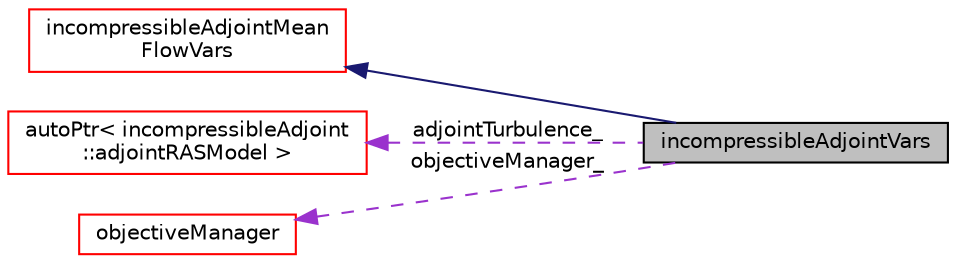 digraph "incompressibleAdjointVars"
{
  bgcolor="transparent";
  edge [fontname="Helvetica",fontsize="10",labelfontname="Helvetica",labelfontsize="10"];
  node [fontname="Helvetica",fontsize="10",shape=record];
  rankdir="LR";
  Node1 [label="incompressibleAdjointVars",height=0.2,width=0.4,color="black", fillcolor="grey75", style="filled" fontcolor="black"];
  Node2 -> Node1 [dir="back",color="midnightblue",fontsize="10",style="solid",fontname="Helvetica"];
  Node2 [label="incompressibleAdjointMean\lFlowVars",height=0.2,width=0.4,color="red",URL="$classFoam_1_1incompressibleAdjointMeanFlowVars.html",tooltip="Manages the adjoint mean flow fields and their mean values. "];
  Node3 -> Node1 [dir="back",color="darkorchid3",fontsize="10",style="dashed",label=" adjointTurbulence_" ,fontname="Helvetica"];
  Node3 [label="autoPtr\< incompressibleAdjoint\l::adjointRASModel \>",height=0.2,width=0.4,color="red",URL="$classFoam_1_1autoPtr.html"];
  Node4 -> Node1 [dir="back",color="darkorchid3",fontsize="10",style="dashed",label=" objectiveManager_" ,fontname="Helvetica"];
  Node4 [label="objectiveManager",height=0.2,width=0.4,color="red",URL="$classFoam_1_1objectiveManager.html",tooltip="class for managing incompressible objective functions. "];
}
